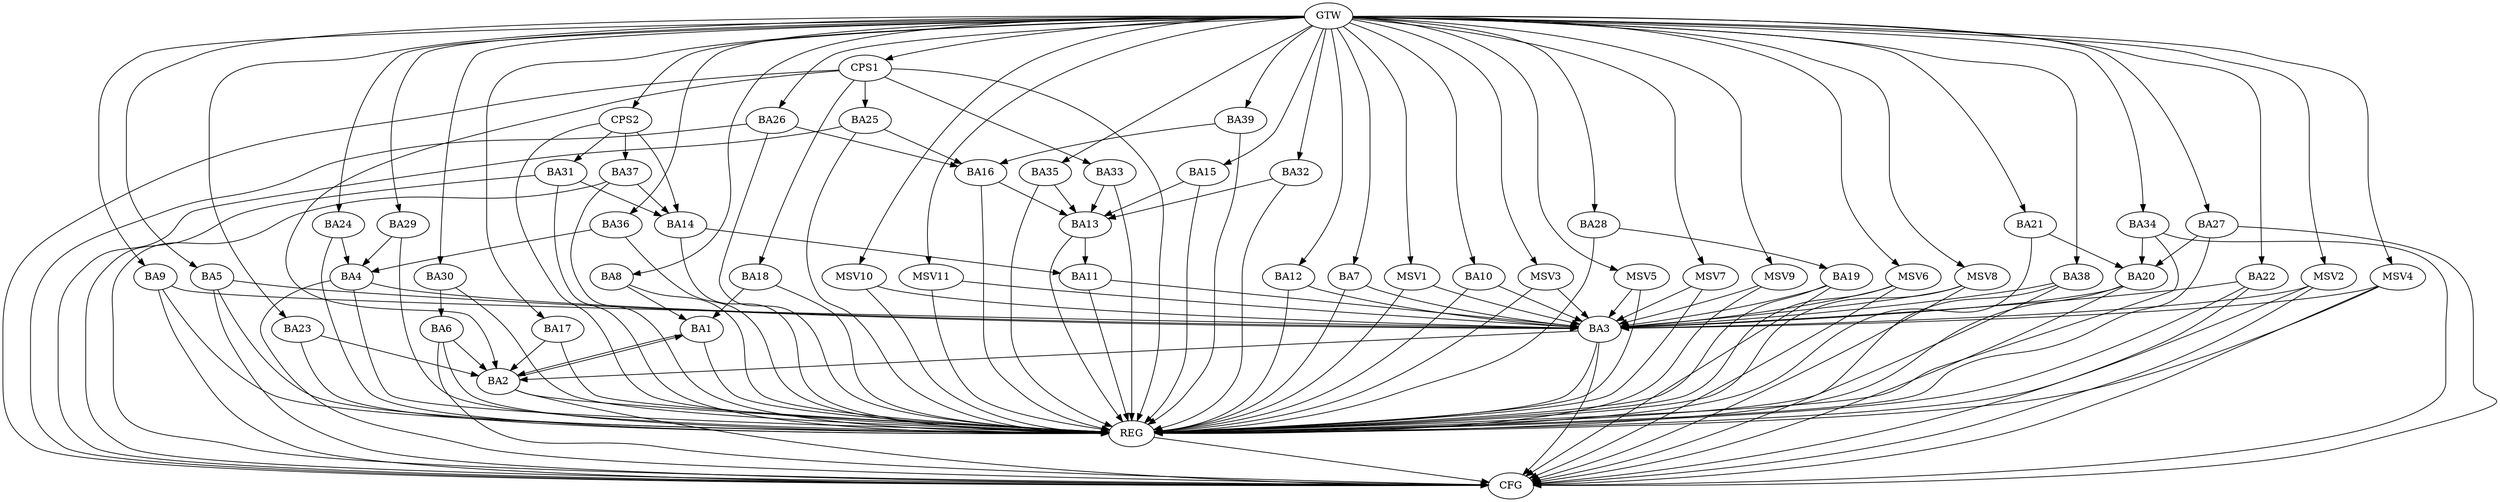 strict digraph G {
  BA1 [ label="BA1" ];
  BA2 [ label="BA2" ];
  BA3 [ label="BA3" ];
  BA4 [ label="BA4" ];
  BA5 [ label="BA5" ];
  BA6 [ label="BA6" ];
  BA7 [ label="BA7" ];
  BA8 [ label="BA8" ];
  BA9 [ label="BA9" ];
  BA10 [ label="BA10" ];
  BA11 [ label="BA11" ];
  BA12 [ label="BA12" ];
  BA13 [ label="BA13" ];
  BA14 [ label="BA14" ];
  BA15 [ label="BA15" ];
  BA16 [ label="BA16" ];
  BA17 [ label="BA17" ];
  BA18 [ label="BA18" ];
  BA19 [ label="BA19" ];
  BA20 [ label="BA20" ];
  BA21 [ label="BA21" ];
  BA22 [ label="BA22" ];
  BA23 [ label="BA23" ];
  BA24 [ label="BA24" ];
  BA25 [ label="BA25" ];
  BA26 [ label="BA26" ];
  BA27 [ label="BA27" ];
  BA28 [ label="BA28" ];
  BA29 [ label="BA29" ];
  BA30 [ label="BA30" ];
  BA31 [ label="BA31" ];
  BA32 [ label="BA32" ];
  BA33 [ label="BA33" ];
  BA34 [ label="BA34" ];
  BA35 [ label="BA35" ];
  BA36 [ label="BA36" ];
  BA37 [ label="BA37" ];
  BA38 [ label="BA38" ];
  BA39 [ label="BA39" ];
  CPS1 [ label="CPS1" ];
  CPS2 [ label="CPS2" ];
  GTW [ label="GTW" ];
  REG [ label="REG" ];
  CFG [ label="CFG" ];
  MSV1 [ label="MSV1" ];
  MSV2 [ label="MSV2" ];
  MSV3 [ label="MSV3" ];
  MSV4 [ label="MSV4" ];
  MSV5 [ label="MSV5" ];
  MSV6 [ label="MSV6" ];
  MSV7 [ label="MSV7" ];
  MSV8 [ label="MSV8" ];
  MSV9 [ label="MSV9" ];
  MSV10 [ label="MSV10" ];
  MSV11 [ label="MSV11" ];
  BA1 -> BA2;
  BA2 -> BA1;
  BA3 -> BA2;
  BA4 -> BA3;
  BA5 -> BA3;
  BA6 -> BA2;
  BA7 -> BA3;
  BA8 -> BA1;
  BA9 -> BA3;
  BA10 -> BA3;
  BA11 -> BA3;
  BA12 -> BA3;
  BA13 -> BA11;
  BA14 -> BA11;
  BA15 -> BA13;
  BA16 -> BA13;
  BA17 -> BA2;
  BA18 -> BA1;
  BA19 -> BA3;
  BA20 -> BA3;
  BA21 -> BA20;
  BA22 -> BA3;
  BA23 -> BA2;
  BA24 -> BA4;
  BA25 -> BA16;
  BA26 -> BA16;
  BA27 -> BA20;
  BA28 -> BA19;
  BA29 -> BA4;
  BA30 -> BA6;
  BA31 -> BA14;
  BA32 -> BA13;
  BA33 -> BA13;
  BA34 -> BA20;
  BA35 -> BA13;
  BA36 -> BA4;
  BA37 -> BA14;
  BA38 -> BA3;
  BA39 -> BA16;
  CPS1 -> BA33;
  CPS1 -> BA2;
  CPS1 -> BA18;
  CPS1 -> BA25;
  CPS2 -> BA14;
  CPS2 -> BA31;
  CPS2 -> BA37;
  GTW -> BA5;
  GTW -> BA7;
  GTW -> BA8;
  GTW -> BA9;
  GTW -> BA10;
  GTW -> BA12;
  GTW -> BA15;
  GTW -> BA17;
  GTW -> BA21;
  GTW -> BA22;
  GTW -> BA23;
  GTW -> BA24;
  GTW -> BA26;
  GTW -> BA27;
  GTW -> BA28;
  GTW -> BA29;
  GTW -> BA30;
  GTW -> BA32;
  GTW -> BA34;
  GTW -> BA35;
  GTW -> BA36;
  GTW -> BA38;
  GTW -> BA39;
  GTW -> CPS1;
  GTW -> CPS2;
  BA1 -> REG;
  BA2 -> REG;
  BA3 -> REG;
  BA4 -> REG;
  BA5 -> REG;
  BA6 -> REG;
  BA7 -> REG;
  BA8 -> REG;
  BA9 -> REG;
  BA10 -> REG;
  BA11 -> REG;
  BA12 -> REG;
  BA13 -> REG;
  BA14 -> REG;
  BA15 -> REG;
  BA16 -> REG;
  BA17 -> REG;
  BA18 -> REG;
  BA19 -> REG;
  BA20 -> REG;
  BA21 -> REG;
  BA22 -> REG;
  BA23 -> REG;
  BA24 -> REG;
  BA25 -> REG;
  BA26 -> REG;
  BA27 -> REG;
  BA28 -> REG;
  BA29 -> REG;
  BA30 -> REG;
  BA31 -> REG;
  BA32 -> REG;
  BA33 -> REG;
  BA34 -> REG;
  BA35 -> REG;
  BA36 -> REG;
  BA37 -> REG;
  BA38 -> REG;
  BA39 -> REG;
  CPS1 -> REG;
  CPS2 -> REG;
  BA26 -> CFG;
  BA4 -> CFG;
  BA19 -> CFG;
  BA20 -> CFG;
  BA38 -> CFG;
  BA27 -> CFG;
  CPS1 -> CFG;
  BA25 -> CFG;
  BA37 -> CFG;
  BA2 -> CFG;
  BA9 -> CFG;
  BA34 -> CFG;
  BA6 -> CFG;
  BA5 -> CFG;
  BA22 -> CFG;
  BA3 -> CFG;
  BA31 -> CFG;
  REG -> CFG;
  MSV1 -> BA3;
  GTW -> MSV1;
  MSV1 -> REG;
  MSV2 -> BA3;
  MSV3 -> BA3;
  GTW -> MSV2;
  MSV2 -> REG;
  MSV2 -> CFG;
  GTW -> MSV3;
  MSV3 -> REG;
  MSV4 -> BA3;
  GTW -> MSV4;
  MSV4 -> REG;
  MSV4 -> CFG;
  MSV5 -> BA3;
  GTW -> MSV5;
  MSV5 -> REG;
  MSV6 -> BA3;
  GTW -> MSV6;
  MSV6 -> REG;
  MSV6 -> CFG;
  MSV7 -> BA3;
  MSV8 -> BA3;
  GTW -> MSV7;
  MSV7 -> REG;
  GTW -> MSV8;
  MSV8 -> REG;
  MSV8 -> CFG;
  MSV9 -> BA3;
  GTW -> MSV9;
  MSV9 -> REG;
  MSV10 -> BA3;
  GTW -> MSV10;
  MSV10 -> REG;
  MSV11 -> BA3;
  GTW -> MSV11;
  MSV11 -> REG;
}
